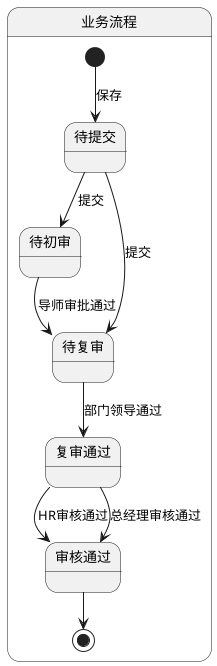 @startuml

state 业务流程 {

    [*] --> 待提交 : 保存

    待提交 --> 待初审 : 提交

    待提交 --> 待复审 : 提交

    待初审 --> 待复审 : 导师审批通过

    待复审 --> 复审通过 : 部门领导通过

    复审通过 --> 审核通过 : HR审核通过

    复审通过 --> 审核通过 : 总经理审核通过

    审核通过 --> [*]

}

@enduml
